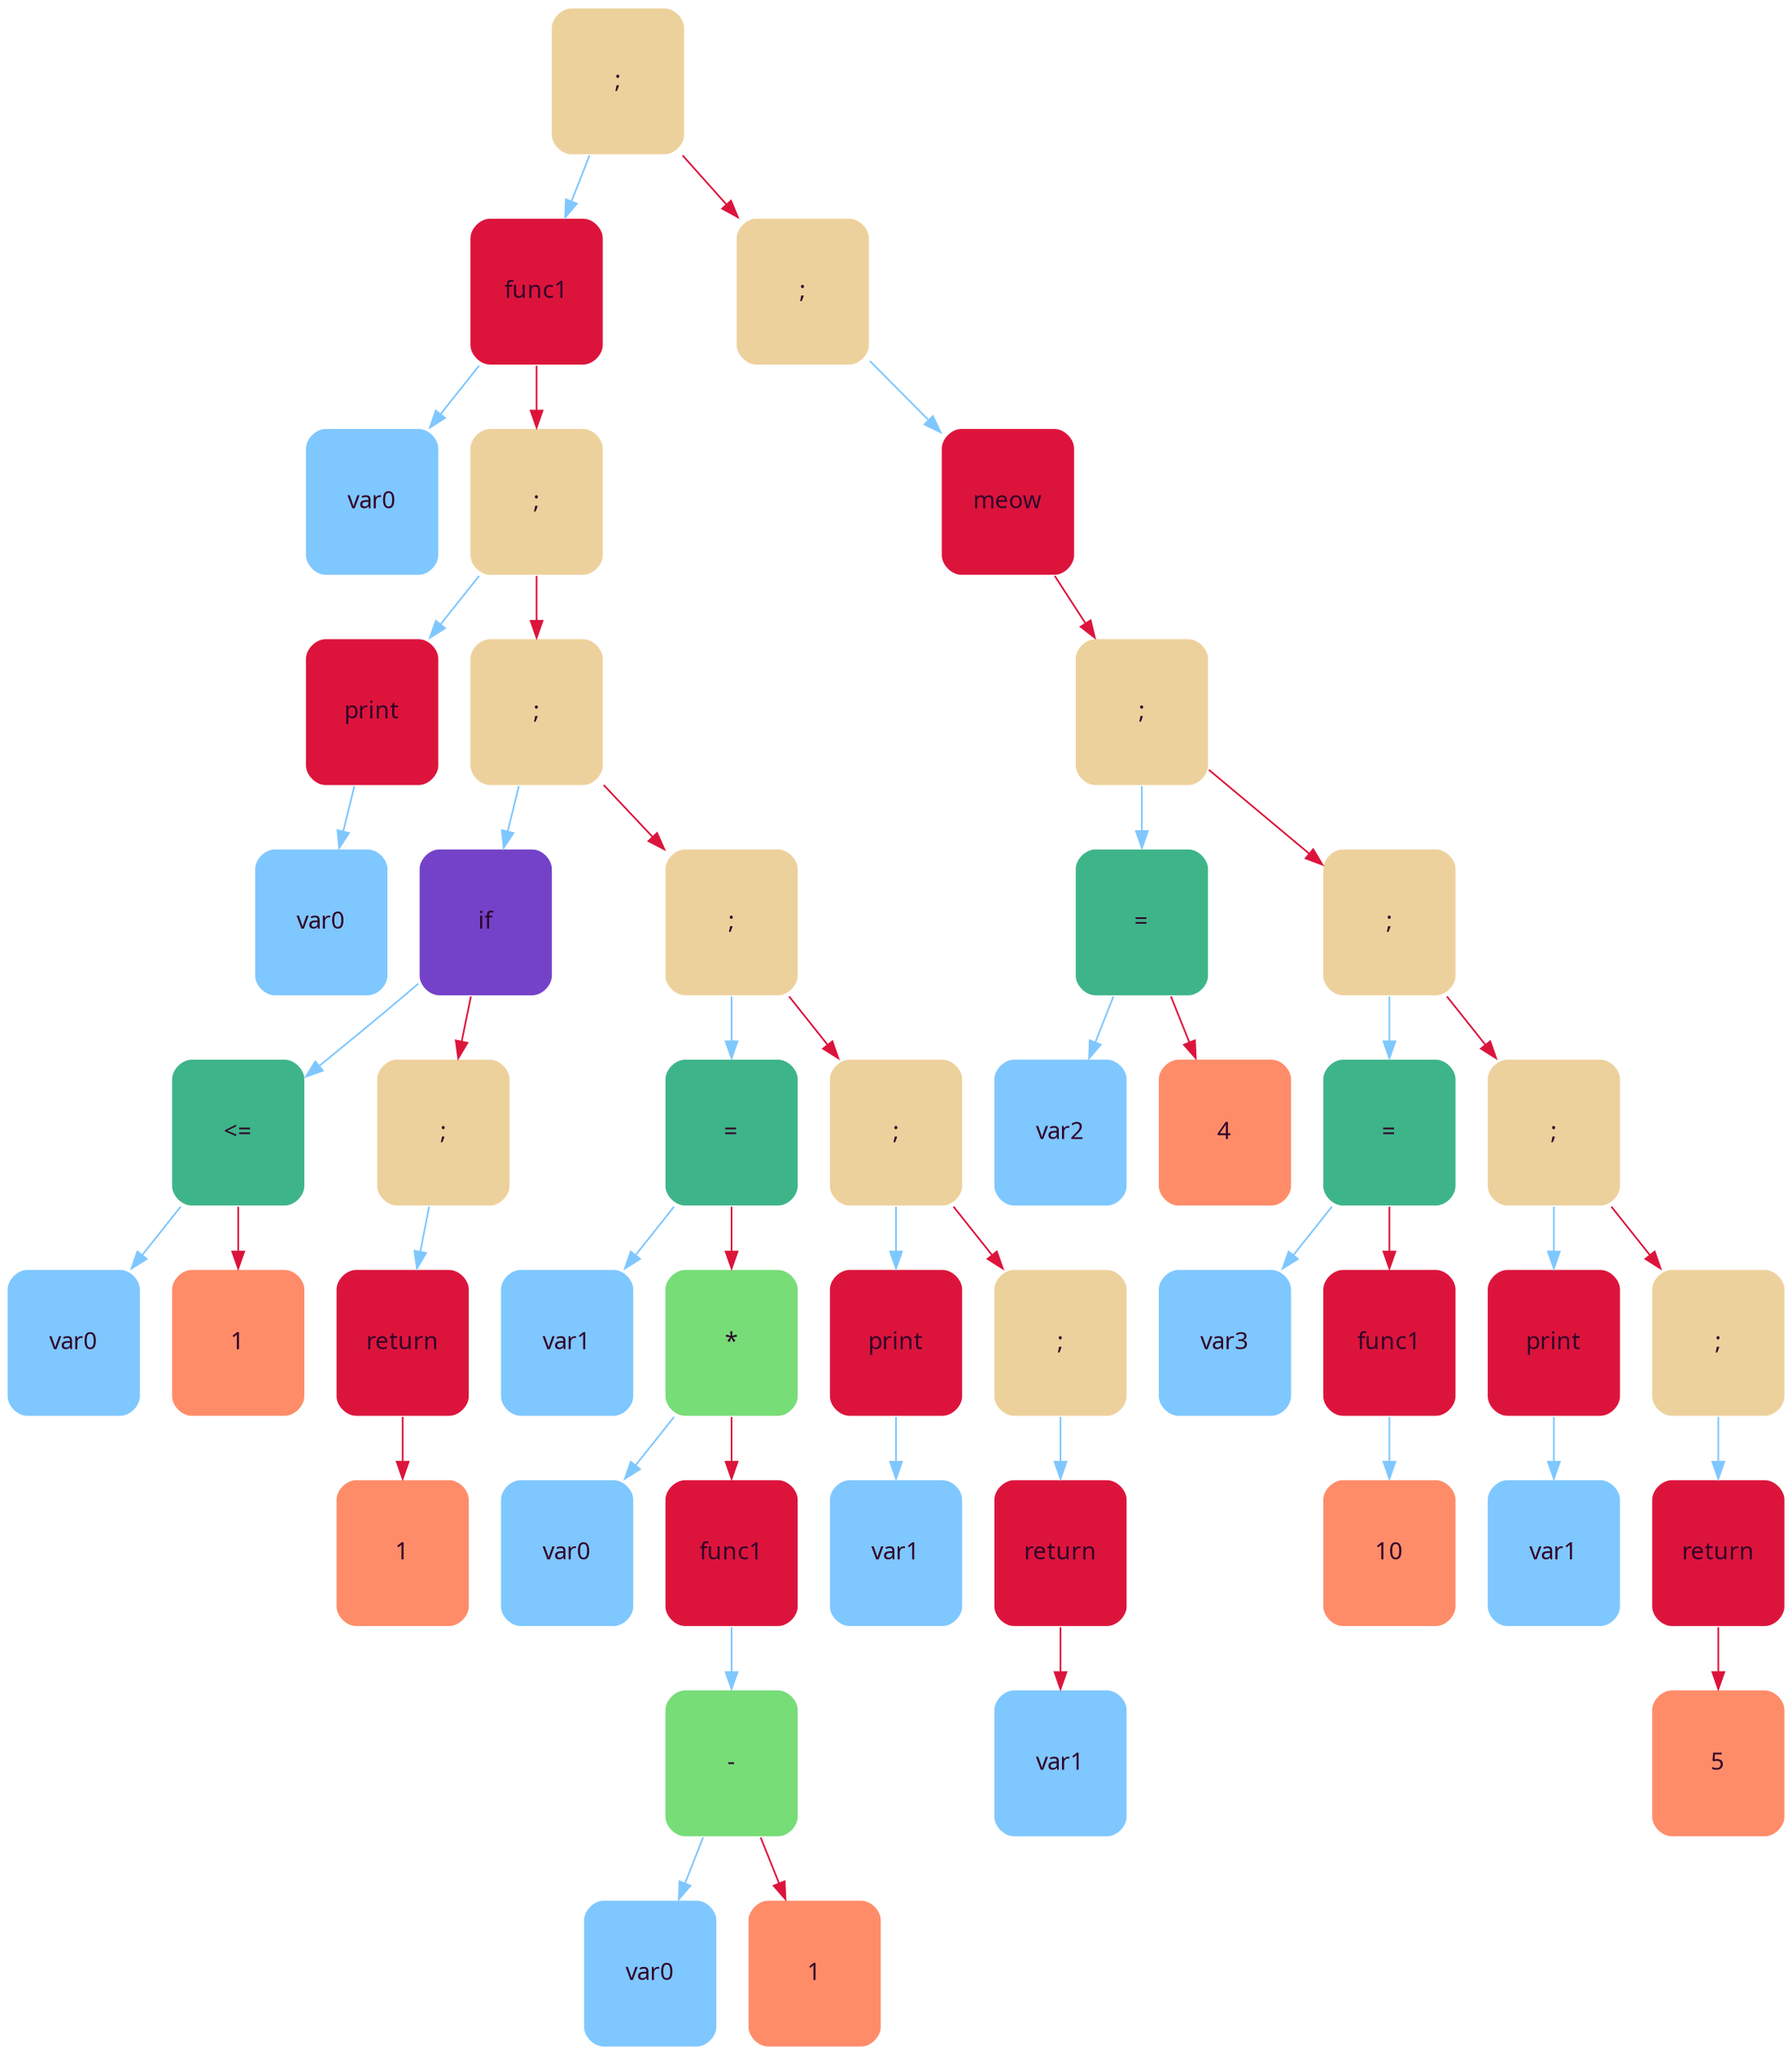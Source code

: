 digraph   
{
rankdir = ""
splines = "true"

node0x5610a8237cd0 [shape = "Mrecord", width = 1.1, height = 1.21, fillcolor = "#EDD19C", style = "filled", fontcolor = "#31032A", fontname = "Calibri", color = "white", label = "{;}"]
node0x5610a8237cd0 -> node0x5610a8237d40 [color = "#7FC7FF", style = "", constraint = true, fillcolor = "#7FC7FF",   fontcolor = "", fontname = "Calibri", label = ""];
node0x5610a8237d40 [shape = "Mrecord", width = 1.1, height = 1.21, fillcolor = "#DC143C", style = "filled", fontcolor = "#31032A", fontname = "Calibri", color = "white", label = "{func1}"]
node0x5610a8237d40 -> node0x5610a8237db0 [color = "#7FC7FF", style = "", constraint = true, fillcolor = "#7FC7FF",   fontcolor = "", fontname = "Calibri", label = ""];
node0x5610a8237db0 [shape = "Mrecord", width = 1.1, height = 1.21, fillcolor = "#7FC7FF", style = "filled", fontcolor = "#31032A", fontname = "Calibri", color = "white", label = "{var0}"]
node0x5610a8237d40 -> node0x5610a8237e20 [color = "#DC143C", style = "", constraint = true, fillcolor = "#DC143C",   fontcolor = "", fontname = "Calibri", label = ""];
node0x5610a8237e20 [shape = "Mrecord", width = 1.1, height = 1.21, fillcolor = "#EDD19C", style = "filled", fontcolor = "#31032A", fontname = "Calibri", color = "white", label = "{;}"]
node0x5610a8237e20 -> node0x5610a8237e90 [color = "#7FC7FF", style = "", constraint = true, fillcolor = "#7FC7FF",   fontcolor = "", fontname = "Calibri", label = ""];
node0x5610a8237e90 [shape = "Mrecord", width = 1.1, height = 1.21, fillcolor = "#DC143C", style = "filled", fontcolor = "#31032A", fontname = "Calibri", color = "white", label = "{print}"]
node0x5610a8237e90 -> node0x5610a8237f00 [color = "#7FC7FF", style = "", constraint = true, fillcolor = "#7FC7FF",   fontcolor = "", fontname = "Calibri", label = ""];
node0x5610a8237f00 [shape = "Mrecord", width = 1.1, height = 1.21, fillcolor = "#7FC7FF", style = "filled", fontcolor = "#31032A", fontname = "Calibri", color = "white", label = "{var0}"]
node0x5610a8237e20 -> node0x5610a8237f70 [color = "#DC143C", style = "", constraint = true, fillcolor = "#DC143C",   fontcolor = "", fontname = "Calibri", label = ""];
node0x5610a8237f70 [shape = "Mrecord", width = 1.1, height = 1.21, fillcolor = "#EDD19C", style = "filled", fontcolor = "#31032A", fontname = "Calibri", color = "white", label = "{;}"]
node0x5610a8237f70 -> node0x5610a8237fe0 [color = "#7FC7FF", style = "", constraint = true, fillcolor = "#7FC7FF",   fontcolor = "", fontname = "Calibri", label = ""];
node0x5610a8237fe0 [shape = "Mrecord", width = 1.1, height = 1.21, fillcolor = "#7442C8", style = "filled", fontcolor = "#31032A", fontname = "Calibri", color = "white", label = "{if}"]
node0x5610a8237fe0 -> node0x5610a8238050 [color = "#7FC7FF", style = "", constraint = true, fillcolor = "#7FC7FF",   fontcolor = "", fontname = "Calibri", label = ""];
node0x5610a8238050 [shape = "Mrecord", width = 1.1, height = 1.21, fillcolor = "#3EB489", style = "filled", fontcolor = "#31032A", fontname = "Calibri", color = "white", label = "{\<=}"]
node0x5610a8238050 -> node0x5610a82380c0 [color = "#7FC7FF", style = "", constraint = true, fillcolor = "#7FC7FF",   fontcolor = "", fontname = "Calibri", label = ""];
node0x5610a82380c0 [shape = "Mrecord", width = 1.1, height = 1.21, fillcolor = "#7FC7FF", style = "filled", fontcolor = "#31032A", fontname = "Calibri", color = "white", label = "{var0}"]
node0x5610a8238050 -> node0x5610a8238130 [color = "#DC143C", style = "", constraint = true, fillcolor = "#DC143C",   fontcolor = "", fontname = "Calibri", label = ""];
node0x5610a8238130 [shape = "Mrecord", width = 1.1, height = 1.21, fillcolor = "#FF8C69", style = "filled", fontcolor = "#31032A", fontname = "Calibri", color = "white", label = "{1}"]
node0x5610a8237fe0 -> node0x5610a82381a0 [color = "#DC143C", style = "", constraint = true, fillcolor = "#DC143C",   fontcolor = "", fontname = "Calibri", label = ""];
node0x5610a82381a0 [shape = "Mrecord", width = 1.1, height = 1.21, fillcolor = "#EDD19C", style = "filled", fontcolor = "#31032A", fontname = "Calibri", color = "white", label = "{;}"]
node0x5610a82381a0 -> node0x5610a8238210 [color = "#7FC7FF", style = "", constraint = true, fillcolor = "#7FC7FF",   fontcolor = "", fontname = "Calibri", label = ""];
node0x5610a8238210 [shape = "Mrecord", width = 1.1, height = 1.21, fillcolor = "#DC143C", style = "filled", fontcolor = "#31032A", fontname = "Calibri", color = "white", label = "{return}"]
node0x5610a8238210 -> node0x5610a8238280 [color = "#DC143C", style = "", constraint = true, fillcolor = "#DC143C",   fontcolor = "", fontname = "Calibri", label = ""];
node0x5610a8238280 [shape = "Mrecord", width = 1.1, height = 1.21, fillcolor = "#FF8C69", style = "filled", fontcolor = "#31032A", fontname = "Calibri", color = "white", label = "{1}"]
node0x5610a8237f70 -> node0x5610a82382f0 [color = "#DC143C", style = "", constraint = true, fillcolor = "#DC143C",   fontcolor = "", fontname = "Calibri", label = ""];
node0x5610a82382f0 [shape = "Mrecord", width = 1.1, height = 1.21, fillcolor = "#EDD19C", style = "filled", fontcolor = "#31032A", fontname = "Calibri", color = "white", label = "{;}"]
node0x5610a82382f0 -> node0x5610a8238360 [color = "#7FC7FF", style = "", constraint = true, fillcolor = "#7FC7FF",   fontcolor = "", fontname = "Calibri", label = ""];
node0x5610a8238360 [shape = "Mrecord", width = 1.1, height = 1.21, fillcolor = "#3EB489", style = "filled", fontcolor = "#31032A", fontname = "Calibri", color = "white", label = "{=}"]
node0x5610a8238360 -> node0x5610a82383d0 [color = "#7FC7FF", style = "", constraint = true, fillcolor = "#7FC7FF",   fontcolor = "", fontname = "Calibri", label = ""];
node0x5610a82383d0 [shape = "Mrecord", width = 1.1, height = 1.21, fillcolor = "#7FC7FF", style = "filled", fontcolor = "#31032A", fontname = "Calibri", color = "white", label = "{var1}"]
node0x5610a8238360 -> node0x5610a8238440 [color = "#DC143C", style = "", constraint = true, fillcolor = "#DC143C",   fontcolor = "", fontname = "Calibri", label = ""];
node0x5610a8238440 [shape = "Mrecord", width = 1.1, height = 1.21, fillcolor = "#77DD77", style = "filled", fontcolor = "#31032A", fontname = "Calibri", color = "white", label = "{*}"]
node0x5610a8238440 -> node0x5610a82384b0 [color = "#7FC7FF", style = "", constraint = true, fillcolor = "#7FC7FF",   fontcolor = "", fontname = "Calibri", label = ""];
node0x5610a82384b0 [shape = "Mrecord", width = 1.1, height = 1.21, fillcolor = "#7FC7FF", style = "filled", fontcolor = "#31032A", fontname = "Calibri", color = "white", label = "{var0}"]
node0x5610a8238440 -> node0x5610a8238520 [color = "#DC143C", style = "", constraint = true, fillcolor = "#DC143C",   fontcolor = "", fontname = "Calibri", label = ""];
node0x5610a8238520 [shape = "Mrecord", width = 1.1, height = 1.21, fillcolor = "#DC143C", style = "filled", fontcolor = "#31032A", fontname = "Calibri", color = "white", label = "{func1}"]
node0x5610a8238520 -> node0x5610a8238590 [color = "#7FC7FF", style = "", constraint = true, fillcolor = "#7FC7FF",   fontcolor = "", fontname = "Calibri", label = ""];
node0x5610a8238590 [shape = "Mrecord", width = 1.1, height = 1.21, fillcolor = "#77DD77", style = "filled", fontcolor = "#31032A", fontname = "Calibri", color = "white", label = "{-}"]
node0x5610a8238590 -> node0x5610a8238600 [color = "#7FC7FF", style = "", constraint = true, fillcolor = "#7FC7FF",   fontcolor = "", fontname = "Calibri", label = ""];
node0x5610a8238600 [shape = "Mrecord", width = 1.1, height = 1.21, fillcolor = "#7FC7FF", style = "filled", fontcolor = "#31032A", fontname = "Calibri", color = "white", label = "{var0}"]
node0x5610a8238590 -> node0x5610a8238670 [color = "#DC143C", style = "", constraint = true, fillcolor = "#DC143C",   fontcolor = "", fontname = "Calibri", label = ""];
node0x5610a8238670 [shape = "Mrecord", width = 1.1, height = 1.21, fillcolor = "#FF8C69", style = "filled", fontcolor = "#31032A", fontname = "Calibri", color = "white", label = "{1}"]
node0x5610a82382f0 -> node0x5610a82386e0 [color = "#DC143C", style = "", constraint = true, fillcolor = "#DC143C",   fontcolor = "", fontname = "Calibri", label = ""];
node0x5610a82386e0 [shape = "Mrecord", width = 1.1, height = 1.21, fillcolor = "#EDD19C", style = "filled", fontcolor = "#31032A", fontname = "Calibri", color = "white", label = "{;}"]
node0x5610a82386e0 -> node0x5610a8238750 [color = "#7FC7FF", style = "", constraint = true, fillcolor = "#7FC7FF",   fontcolor = "", fontname = "Calibri", label = ""];
node0x5610a8238750 [shape = "Mrecord", width = 1.1, height = 1.21, fillcolor = "#DC143C", style = "filled", fontcolor = "#31032A", fontname = "Calibri", color = "white", label = "{print}"]
node0x5610a8238750 -> node0x5610a82387c0 [color = "#7FC7FF", style = "", constraint = true, fillcolor = "#7FC7FF",   fontcolor = "", fontname = "Calibri", label = ""];
node0x5610a82387c0 [shape = "Mrecord", width = 1.1, height = 1.21, fillcolor = "#7FC7FF", style = "filled", fontcolor = "#31032A", fontname = "Calibri", color = "white", label = "{var1}"]
node0x5610a82386e0 -> node0x5610a8238830 [color = "#DC143C", style = "", constraint = true, fillcolor = "#DC143C",   fontcolor = "", fontname = "Calibri", label = ""];
node0x5610a8238830 [shape = "Mrecord", width = 1.1, height = 1.21, fillcolor = "#EDD19C", style = "filled", fontcolor = "#31032A", fontname = "Calibri", color = "white", label = "{;}"]
node0x5610a8238830 -> node0x5610a82388a0 [color = "#7FC7FF", style = "", constraint = true, fillcolor = "#7FC7FF",   fontcolor = "", fontname = "Calibri", label = ""];
node0x5610a82388a0 [shape = "Mrecord", width = 1.1, height = 1.21, fillcolor = "#DC143C", style = "filled", fontcolor = "#31032A", fontname = "Calibri", color = "white", label = "{return}"]
node0x5610a82388a0 -> node0x5610a8238910 [color = "#DC143C", style = "", constraint = true, fillcolor = "#DC143C",   fontcolor = "", fontname = "Calibri", label = ""];
node0x5610a8238910 [shape = "Mrecord", width = 1.1, height = 1.21, fillcolor = "#7FC7FF", style = "filled", fontcolor = "#31032A", fontname = "Calibri", color = "white", label = "{var1}"]
node0x5610a8237cd0 -> node0x5610a8238980 [color = "#DC143C", style = "", constraint = true, fillcolor = "#DC143C",   fontcolor = "", fontname = "Calibri", label = ""];
node0x5610a8238980 [shape = "Mrecord", width = 1.1, height = 1.21, fillcolor = "#EDD19C", style = "filled", fontcolor = "#31032A", fontname = "Calibri", color = "white", label = "{;}"]
node0x5610a8238980 -> node0x5610a82389f0 [color = "#7FC7FF", style = "", constraint = true, fillcolor = "#7FC7FF",   fontcolor = "", fontname = "Calibri", label = ""];
node0x5610a82389f0 [shape = "Mrecord", width = 1.1, height = 1.21, fillcolor = "#DC143C", style = "filled", fontcolor = "#31032A", fontname = "Calibri", color = "white", label = "{meow}"]
node0x5610a82389f0 -> node0x5610a8238a60 [color = "#DC143C", style = "", constraint = true, fillcolor = "#DC143C",   fontcolor = "", fontname = "Calibri", label = ""];
node0x5610a8238a60 [shape = "Mrecord", width = 1.1, height = 1.21, fillcolor = "#EDD19C", style = "filled", fontcolor = "#31032A", fontname = "Calibri", color = "white", label = "{;}"]
node0x5610a8238a60 -> node0x5610a8238ad0 [color = "#7FC7FF", style = "", constraint = true, fillcolor = "#7FC7FF",   fontcolor = "", fontname = "Calibri", label = ""];
node0x5610a8238ad0 [shape = "Mrecord", width = 1.1, height = 1.21, fillcolor = "#3EB489", style = "filled", fontcolor = "#31032A", fontname = "Calibri", color = "white", label = "{=}"]
node0x5610a8238ad0 -> node0x5610a8238b40 [color = "#7FC7FF", style = "", constraint = true, fillcolor = "#7FC7FF",   fontcolor = "", fontname = "Calibri", label = ""];
node0x5610a8238b40 [shape = "Mrecord", width = 1.1, height = 1.21, fillcolor = "#7FC7FF", style = "filled", fontcolor = "#31032A", fontname = "Calibri", color = "white", label = "{var2}"]
node0x5610a8238ad0 -> node0x5610a8238bb0 [color = "#DC143C", style = "", constraint = true, fillcolor = "#DC143C",   fontcolor = "", fontname = "Calibri", label = ""];
node0x5610a8238bb0 [shape = "Mrecord", width = 1.1, height = 1.21, fillcolor = "#FF8C69", style = "filled", fontcolor = "#31032A", fontname = "Calibri", color = "white", label = "{4}"]
node0x5610a8238a60 -> node0x5610a8238c20 [color = "#DC143C", style = "", constraint = true, fillcolor = "#DC143C",   fontcolor = "", fontname = "Calibri", label = ""];
node0x5610a8238c20 [shape = "Mrecord", width = 1.1, height = 1.21, fillcolor = "#EDD19C", style = "filled", fontcolor = "#31032A", fontname = "Calibri", color = "white", label = "{;}"]
node0x5610a8238c20 -> node0x5610a8238c90 [color = "#7FC7FF", style = "", constraint = true, fillcolor = "#7FC7FF",   fontcolor = "", fontname = "Calibri", label = ""];
node0x5610a8238c90 [shape = "Mrecord", width = 1.1, height = 1.21, fillcolor = "#3EB489", style = "filled", fontcolor = "#31032A", fontname = "Calibri", color = "white", label = "{=}"]
node0x5610a8238c90 -> node0x5610a8238d00 [color = "#7FC7FF", style = "", constraint = true, fillcolor = "#7FC7FF",   fontcolor = "", fontname = "Calibri", label = ""];
node0x5610a8238d00 [shape = "Mrecord", width = 1.1, height = 1.21, fillcolor = "#7FC7FF", style = "filled", fontcolor = "#31032A", fontname = "Calibri", color = "white", label = "{var3}"]
node0x5610a8238c90 -> node0x5610a8238d70 [color = "#DC143C", style = "", constraint = true, fillcolor = "#DC143C",   fontcolor = "", fontname = "Calibri", label = ""];
node0x5610a8238d70 [shape = "Mrecord", width = 1.1, height = 1.21, fillcolor = "#DC143C", style = "filled", fontcolor = "#31032A", fontname = "Calibri", color = "white", label = "{func1}"]
node0x5610a8238d70 -> node0x5610a8238de0 [color = "#7FC7FF", style = "", constraint = true, fillcolor = "#7FC7FF",   fontcolor = "", fontname = "Calibri", label = ""];
node0x5610a8238de0 [shape = "Mrecord", width = 1.1, height = 1.21, fillcolor = "#FF8C69", style = "filled", fontcolor = "#31032A", fontname = "Calibri", color = "white", label = "{10}"]
node0x5610a8238c20 -> node0x5610a8238e50 [color = "#DC143C", style = "", constraint = true, fillcolor = "#DC143C",   fontcolor = "", fontname = "Calibri", label = ""];
node0x5610a8238e50 [shape = "Mrecord", width = 1.1, height = 1.21, fillcolor = "#EDD19C", style = "filled", fontcolor = "#31032A", fontname = "Calibri", color = "white", label = "{;}"]
node0x5610a8238e50 -> node0x5610a8238ec0 [color = "#7FC7FF", style = "", constraint = true, fillcolor = "#7FC7FF",   fontcolor = "", fontname = "Calibri", label = ""];
node0x5610a8238ec0 [shape = "Mrecord", width = 1.1, height = 1.21, fillcolor = "#DC143C", style = "filled", fontcolor = "#31032A", fontname = "Calibri", color = "white", label = "{print}"]
node0x5610a8238ec0 -> node0x5610a8238f30 [color = "#7FC7FF", style = "", constraint = true, fillcolor = "#7FC7FF",   fontcolor = "", fontname = "Calibri", label = ""];
node0x5610a8238f30 [shape = "Mrecord", width = 1.1, height = 1.21, fillcolor = "#7FC7FF", style = "filled", fontcolor = "#31032A", fontname = "Calibri", color = "white", label = "{var1}"]
node0x5610a8238e50 -> node0x5610a8238fa0 [color = "#DC143C", style = "", constraint = true, fillcolor = "#DC143C",   fontcolor = "", fontname = "Calibri", label = ""];
node0x5610a8238fa0 [shape = "Mrecord", width = 1.1, height = 1.21, fillcolor = "#EDD19C", style = "filled", fontcolor = "#31032A", fontname = "Calibri", color = "white", label = "{;}"]
node0x5610a8238fa0 -> node0x5610a8239010 [color = "#7FC7FF", style = "", constraint = true, fillcolor = "#7FC7FF",   fontcolor = "", fontname = "Calibri", label = ""];
node0x5610a8239010 [shape = "Mrecord", width = 1.1, height = 1.21, fillcolor = "#DC143C", style = "filled", fontcolor = "#31032A", fontname = "Calibri", color = "white", label = "{return}"]
node0x5610a8239010 -> node0x5610a8239080 [color = "#DC143C", style = "", constraint = true, fillcolor = "#DC143C",   fontcolor = "", fontname = "Calibri", label = ""];
node0x5610a8239080 [shape = "Mrecord", width = 1.1, height = 1.21, fillcolor = "#FF8C69", style = "filled", fontcolor = "#31032A", fontname = "Calibri", color = "white", label = "{5}"]
}
